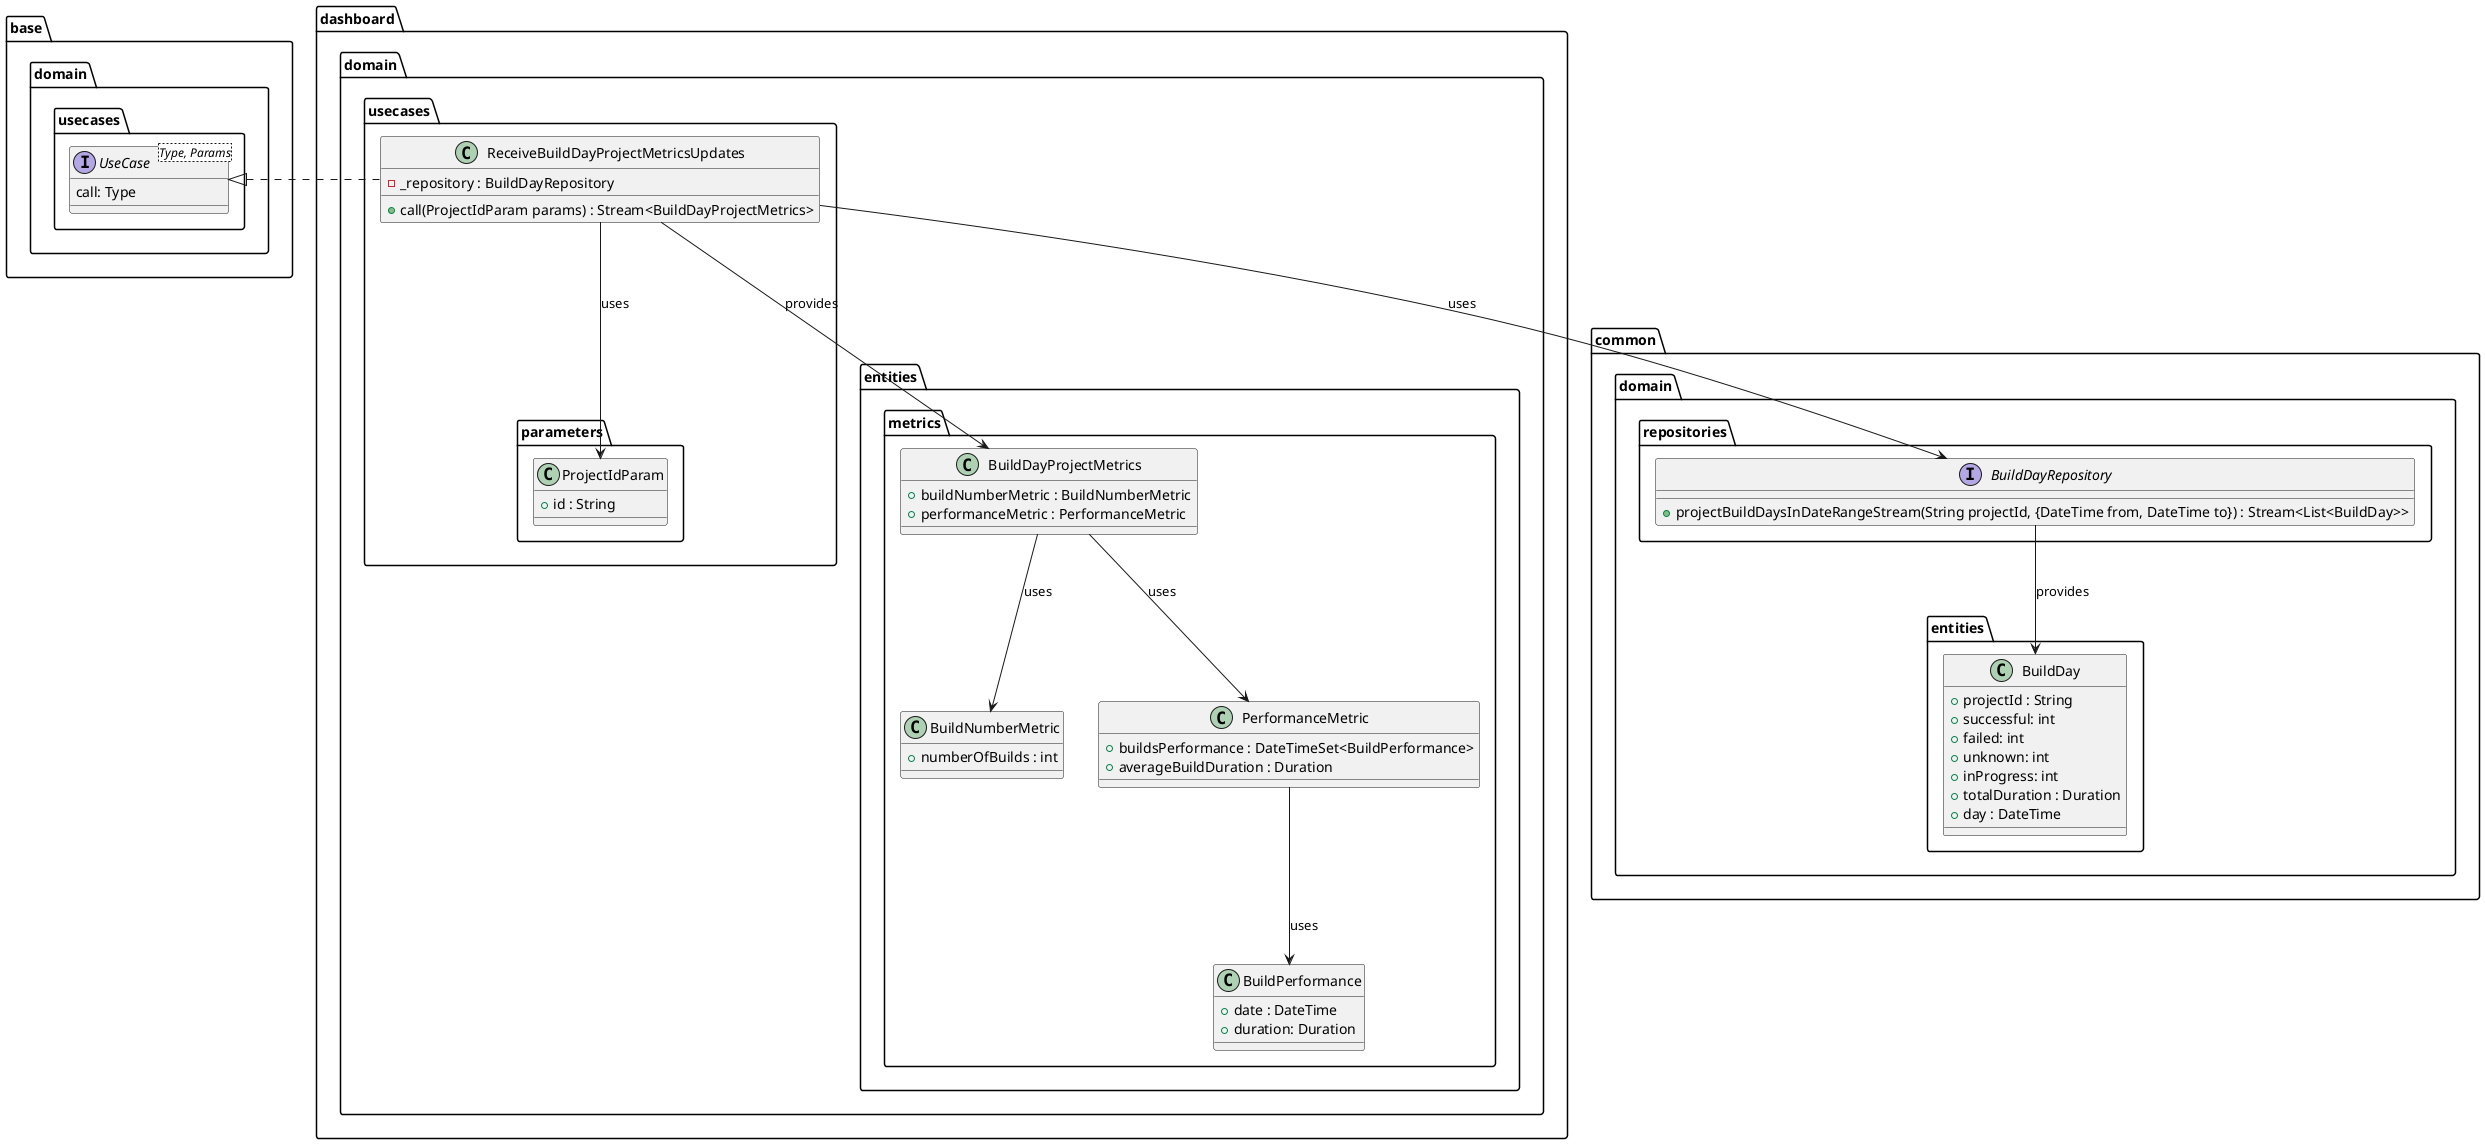 @startuml build_days_domain_layer_class_diagram

package base.domain.usecases {
    interface UseCase<Type, Params> {
        call: Type
    }
}

package common.domain {
    package entities {
        class BuildDay {
            + projectId : String
            + successful: int
            + failed: int
            + unknown: int
            + inProgress: int
            + totalDuration : Duration
            + day : DateTime
        }
    }

    package repositories {
        interface BuildDayRepository {
            + projectBuildDaysInDateRangeStream(String projectId, {DateTime from, DateTime to}) : Stream<List<BuildDay>>
        } 
    }
}

package dashboard.domain {
    package entities.metrics {
        class BuildNumberMetric {
            + numberOfBuilds : int
        }
        class BuildPerformance {
                + date : DateTime
                + duration: Duration
        }
        class PerformanceMetric {
            + buildsPerformance : DateTimeSet<BuildPerformance>
            + averageBuildDuration : Duration
        }
        class BuildDayProjectMetrics {
            + buildNumberMetric : BuildNumberMetric
            + performanceMetric : PerformanceMetric
        }
    }

    package usecases {
        class ReceiveBuildDayProjectMetricsUpdates {
            - _repository : BuildDayRepository
            + call(ProjectIdParam params) : Stream<BuildDayProjectMetrics>
        }

        package parameters {
            class ProjectIdParam {
                + id : String
            }
        }
    }  
}

BuildDayRepository --> BuildDay : provides
ReceiveBuildDayProjectMetricsUpdates -left-..|> UseCase
ReceiveBuildDayProjectMetricsUpdates --> BuildDayRepository : uses
ReceiveBuildDayProjectMetricsUpdates --> ProjectIdParam : uses
ReceiveBuildDayProjectMetricsUpdates --> BuildDayProjectMetrics : provides

BuildDayProjectMetrics --> BuildNumberMetric : uses
BuildDayProjectMetrics --> PerformanceMetric : uses
PerformanceMetric --> BuildPerformance : uses

@enduml
